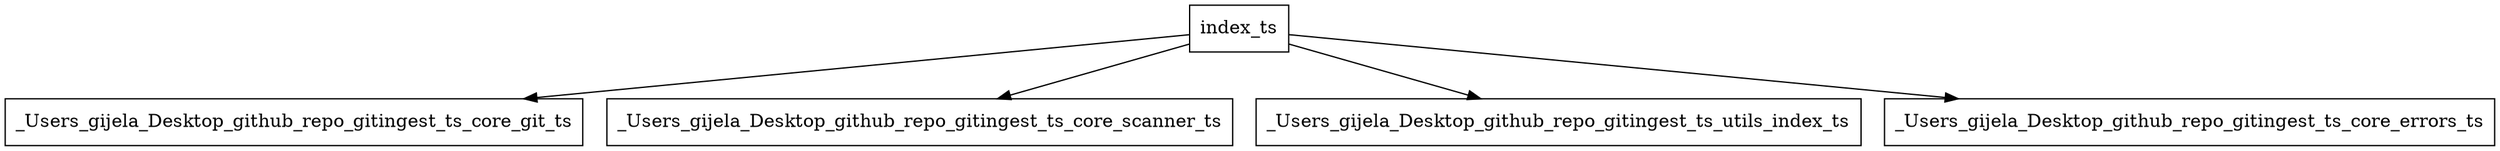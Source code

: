 digraph DependencyGraph {
  node [shape=box];
  "index_ts" -> "_Users_gijela_Desktop_github_repo_gitingest_ts_core_git_ts";
  "index_ts" -> "_Users_gijela_Desktop_github_repo_gitingest_ts_core_scanner_ts";
  "index_ts" -> "_Users_gijela_Desktop_github_repo_gitingest_ts_utils_index_ts";
  "index_ts" -> "_Users_gijela_Desktop_github_repo_gitingest_ts_core_errors_ts";
}
